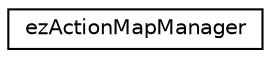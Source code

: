 digraph "Graphical Class Hierarchy"
{
 // LATEX_PDF_SIZE
  edge [fontname="Helvetica",fontsize="10",labelfontname="Helvetica",labelfontsize="10"];
  node [fontname="Helvetica",fontsize="10",shape=record];
  rankdir="LR";
  Node0 [label="ezActionMapManager",height=0.2,width=0.4,color="black", fillcolor="white", style="filled",URL="$dd/d83/classez_action_map_manager.htm",tooltip=" "];
}
